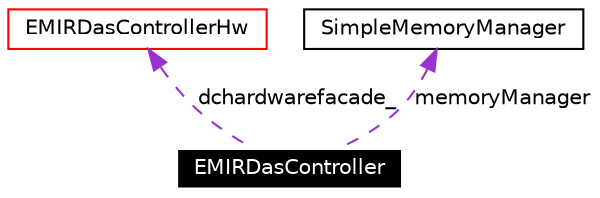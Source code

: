 digraph G
{
  edge [fontname="Helvetica",fontsize=10,labelfontname="Helvetica",labelfontsize=10];
  node [fontname="Helvetica",fontsize=10,shape=record];
  Node1 [label="EMIRDasController",height=0.2,width=0.4,color="white", fillcolor="black", style="filled" fontcolor="white"];
  Node2 -> Node1 [dir=back,color="darkorchid3",fontsize=10,style="dashed",label="dchardwarefacade_",fontname="Helvetica"];
  Node2 [label="EMIRDasControllerHw",height=0.2,width=0.4,color="red", fillcolor="white", style="filled",URL="$classEMIRDasControllerHw.html"];
  Node3 -> Node1 [dir=back,color="darkorchid3",fontsize=10,style="dashed",label="memoryManager",fontname="Helvetica"];
  Node3 [label="SimpleMemoryManager",height=0.2,width=0.4,color="black", fillcolor="white", style="filled",URL="$classSimpleMemoryManager.html"];
}
